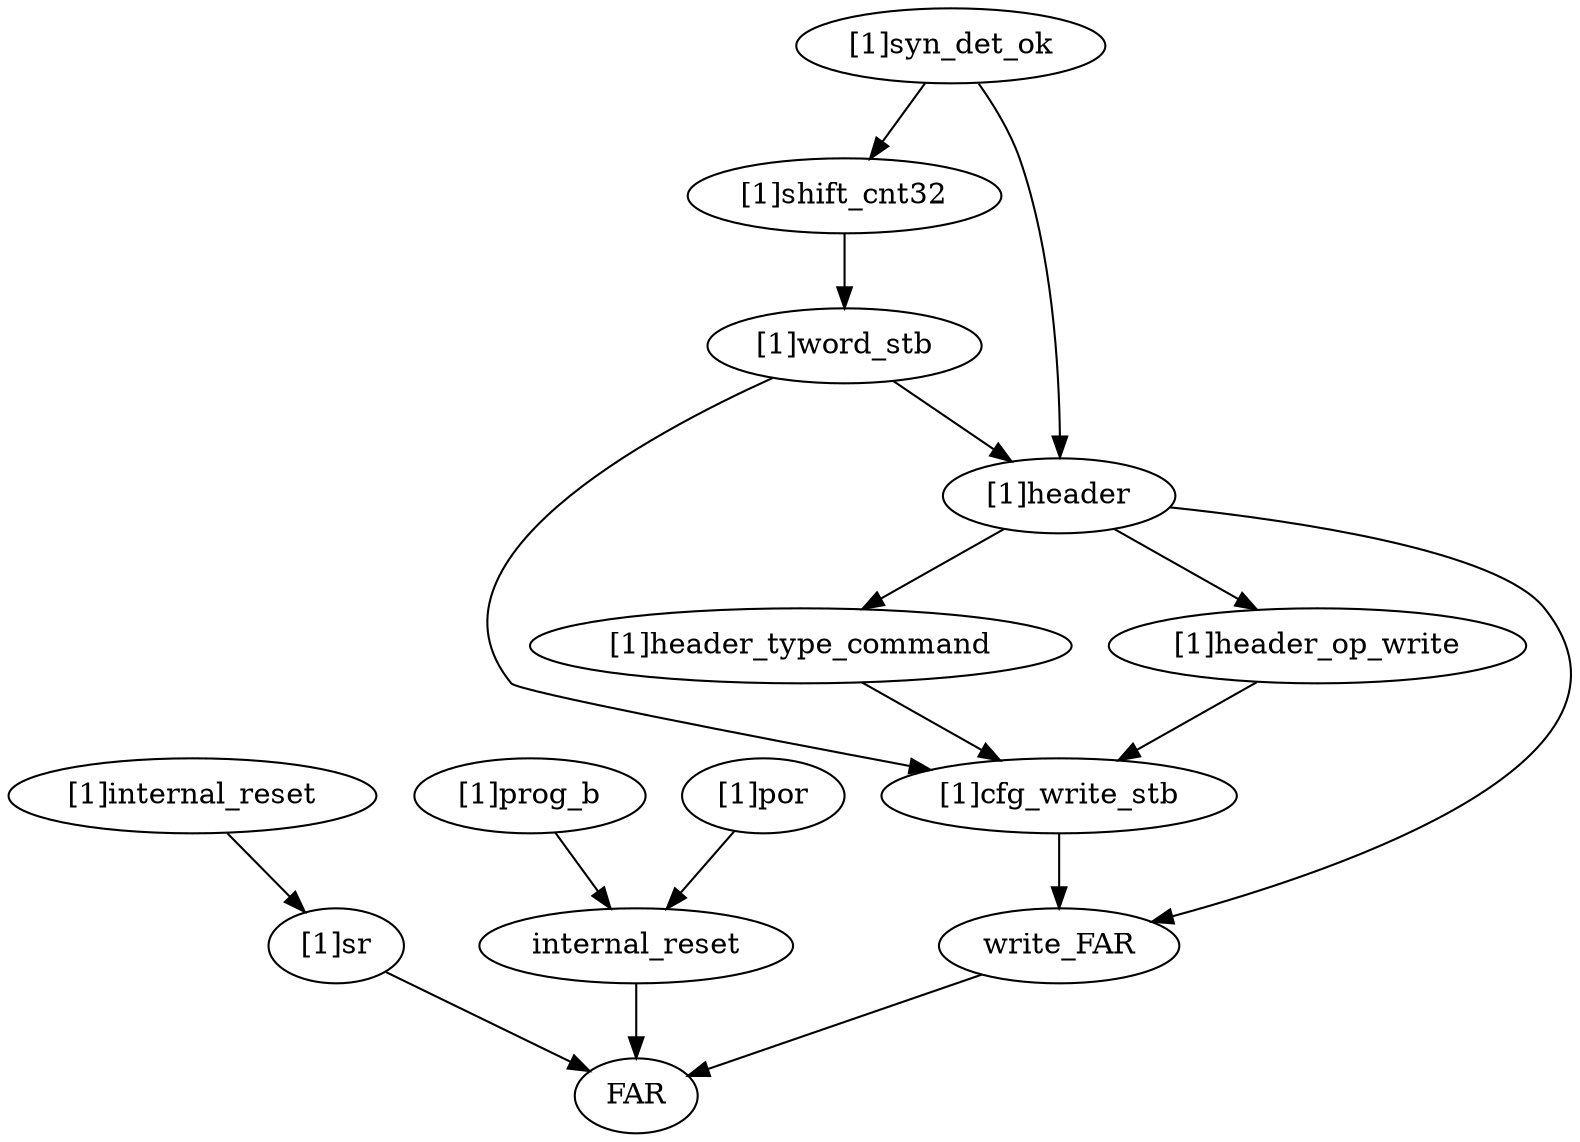 strict digraph "" {
	"[1]header_type_command"	 [complexity=8,
		importance=0.0628212588545,
		rank=0.00785265735681];
	"[1]cfg_write_stb"	 [complexity=4,
		importance=0.0508835637084,
		rank=0.0127208909271];
	"[1]header_type_command" -> "[1]cfg_write_stb";
	write_FAR	 [complexity=1,
		importance=0.0285821701419,
		rank=0.0285821701419];
	FAR	 [complexity=0,
		importance=0.0155293803895,
		rank=0.0];
	write_FAR -> FAR;
	"[1]internal_reset"	 [complexity=3,
		importance=1.89483732156,
		rank=0.631612440521];
	"[1]sr"	 [complexity=2,
		importance=0.0567354447431,
		rank=0.0283677223715];
	"[1]internal_reset" -> "[1]sr";
	"[1]syn_det_ok"	 [complexity=11,
		importance=0.179895788981,
		rank=0.0163541626347];
	"[1]shift_cnt32"	 [complexity=10,
		importance=0.0883189639394,
		rank=0.00883189639394];
	"[1]syn_det_ok" -> "[1]shift_cnt32";
	"[1]header"	 [complexity=10,
		importance=0.0811331493579,
		rank=0.00811331493579];
	"[1]syn_det_ok" -> "[1]header";
	"[1]prog_b"	 [complexity=4,
		importance=0.0649101260718,
		rank=0.0162275315179];
	internal_reset	 [complexity=1,
		importance=0.0536264058218,
		rank=0.0536264058218];
	"[1]prog_b" -> internal_reset;
	"[1]word_stb"	 [complexity=11,
		importance=0.0976472035876,
		rank=0.00887701850796];
	"[1]word_stb" -> "[1]header";
	"[1]word_stb" -> "[1]cfg_write_stb";
	"[1]shift_cnt32" -> "[1]word_stb";
	internal_reset -> FAR;
	"[1]header_op_write"	 [complexity=8,
		importance=0.0628212588545,
		rank=0.00785265735681];
	"[1]header_op_write" -> "[1]cfg_write_stb";
	"[1]header" -> "[1]header_type_command";
	"[1]header" -> write_FAR;
	"[1]header" -> "[1]header_op_write";
	"[1]cfg_write_stb" -> write_FAR;
	"[1]por"	 [complexity=4,
		importance=0.0649101260718,
		rank=0.0162275315179];
	"[1]por" -> internal_reset;
	"[1]sr" -> FAR;
}
